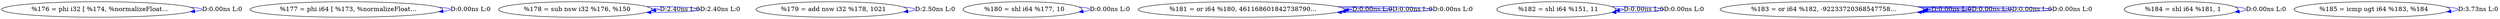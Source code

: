 digraph {
Node0x3d02040[label="  %176 = phi i32 [ %174, %normalizeFloat..."];
Node0x3d02040 -> Node0x3d02040[label="D:0.00ns L:0",color=blue];
Node0x3d02120[label="  %177 = phi i64 [ %173, %normalizeFloat..."];
Node0x3d02120 -> Node0x3d02120[label="D:0.00ns L:0",color=blue];
Node0x3d02200[label="  %178 = sub nsw i32 %176, %150"];
Node0x3d02200 -> Node0x3d02200[label="D:2.40ns L:0",color=blue];
Node0x3d02200 -> Node0x3d02200[label="D:2.40ns L:0",color=blue];
Node0x3d022e0[label="  %179 = add nsw i32 %178, 1021"];
Node0x3d022e0 -> Node0x3d022e0[label="D:2.50ns L:0",color=blue];
Node0x3d023c0[label="  %180 = shl i64 %177, 10"];
Node0x3d023c0 -> Node0x3d023c0[label="D:0.00ns L:0",color=blue];
Node0x3d024a0[label="  %181 = or i64 %180, 461168601842738790..."];
Node0x3d024a0 -> Node0x3d024a0[label="D:0.00ns L:0",color=blue];
Node0x3d024a0 -> Node0x3d024a0[label="D:0.00ns L:0",color=blue];
Node0x3d024a0 -> Node0x3d024a0[label="D:0.00ns L:0",color=blue];
Node0x3d02580[label="  %182 = shl i64 %151, 11"];
Node0x3d02580 -> Node0x3d02580[label="D:0.00ns L:0",color=blue];
Node0x3d02580 -> Node0x3d02580[label="D:0.00ns L:0",color=blue];
Node0x3d02660[label="  %183 = or i64 %182, -92233720368547758..."];
Node0x3d02660 -> Node0x3d02660[label="D:0.00ns L:0",color=blue];
Node0x3d02660 -> Node0x3d02660[label="D:0.00ns L:0",color=blue];
Node0x3d02660 -> Node0x3d02660[label="D:0.00ns L:0",color=blue];
Node0x3d02660 -> Node0x3d02660[label="D:0.00ns L:0",color=blue];
Node0x3d02740[label="  %184 = shl i64 %181, 1"];
Node0x3d02740 -> Node0x3d02740[label="D:0.00ns L:0",color=blue];
Node0x3d02820[label="  %185 = icmp ugt i64 %183, %184"];
Node0x3d02820 -> Node0x3d02820[label="D:3.73ns L:0",color=blue];
}

